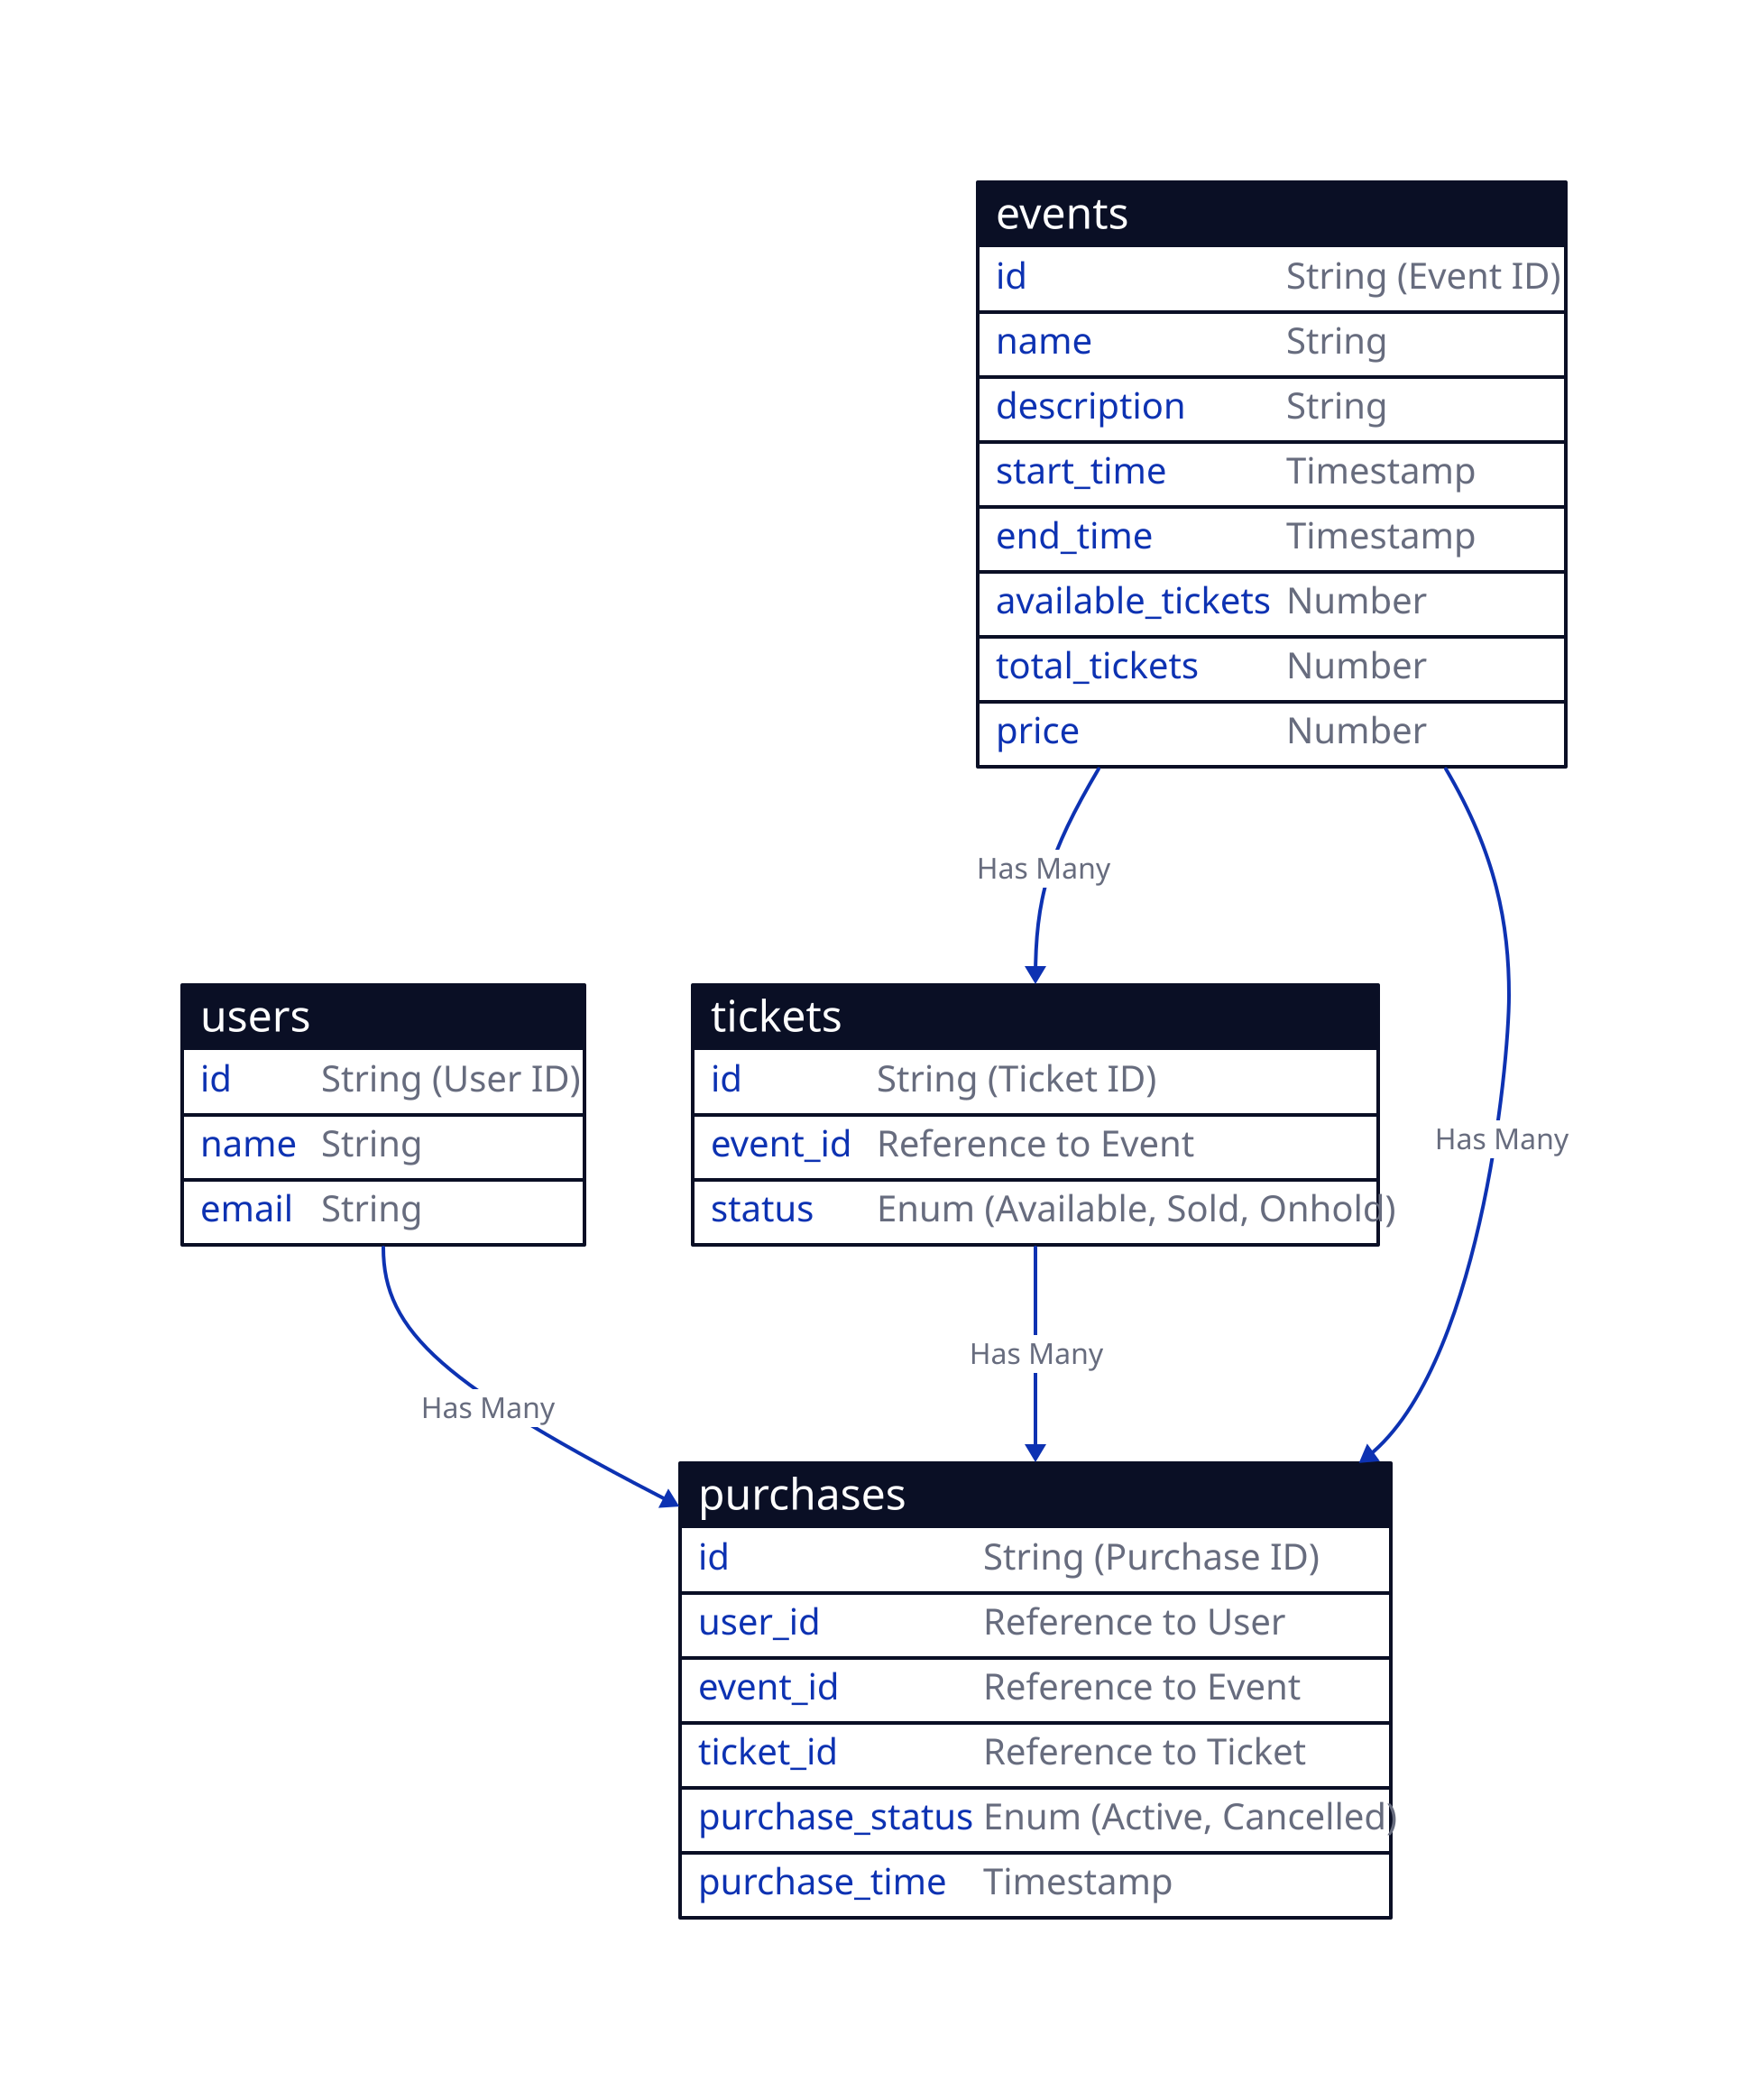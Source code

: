 events: {
  shape: sql_table
  id: "String (Event ID)"
  name: "String"
  description: "String"
  start_time: "Timestamp"
  end_time: "Timestamp"
  available_tickets: "Number"
  total_tickets: "Number"
  price: "Number"
}

tickets: {
  shape: sql_table
  id: "String (Ticket ID)"
  event_id: "Reference to Event"
  status: "Enum (Available, Sold, Onhold)"
}

users: {
  shape: sql_table
  id: "String (User ID)"
  name: "String"
  email: "String"
}

purchases: {
  shape: sql_table
  id: "String (Purchase ID)"
  user_id: "Reference to User"
  event_id: "Reference to Event"
  ticket_id: "Reference to Ticket"
  purchase_status: "Enum (Active, Cancelled)"
  purchase_time: "Timestamp"
}

events -> tickets: "Has Many"
users -> purchases: "Has Many"
tickets -> purchases: "Has Many"
events -> purchases: "Has Many"
